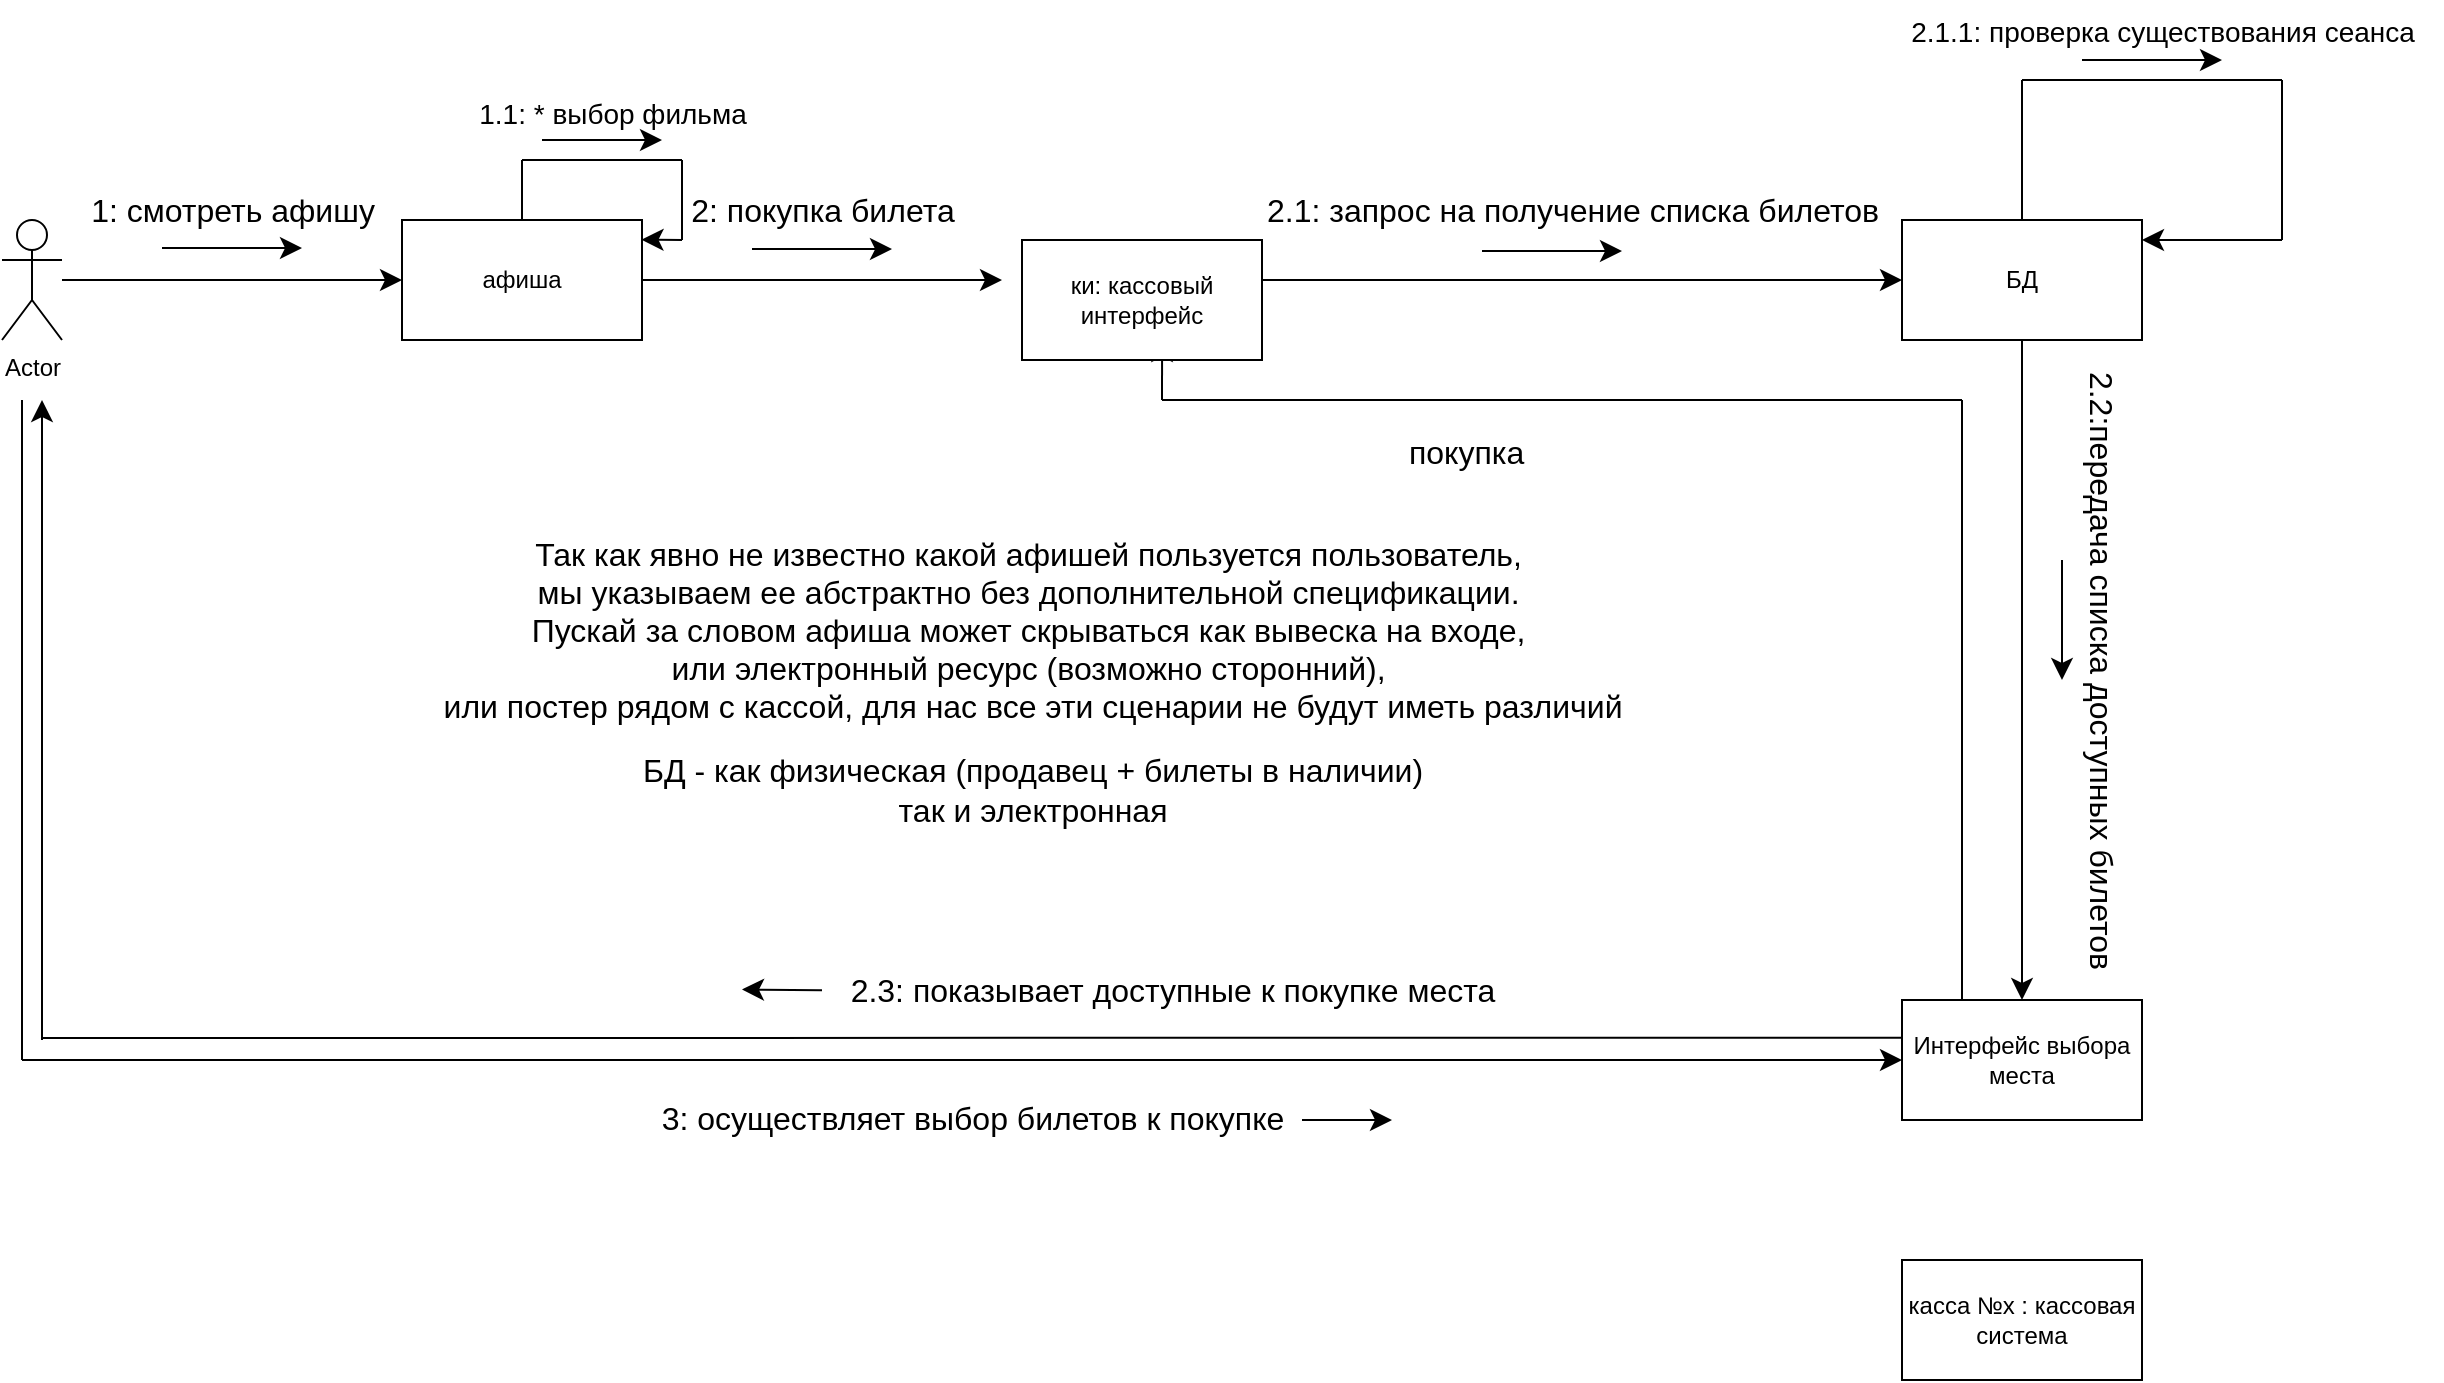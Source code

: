 <mxfile version="24.7.17">
  <diagram name="Страница — 1" id="P_0eBgFqUFe3LXQ1mTjR">
    <mxGraphModel dx="995" dy="1860" grid="1" gridSize="10" guides="1" tooltips="1" connect="1" arrows="1" fold="1" page="0" pageScale="1" pageWidth="827" pageHeight="1169" background="none" math="0" shadow="0">
      <root>
        <mxCell id="0" />
        <mxCell id="1" parent="0" />
        <mxCell id="tJprfwntqMG3Ix11lTIl-5" style="edgeStyle=none;curved=1;rounded=0;orthogonalLoop=1;jettySize=auto;html=1;entryX=0;entryY=0.5;entryDx=0;entryDy=0;fontSize=12;startSize=8;endSize=8;" edge="1" parent="1" source="tJprfwntqMG3Ix11lTIl-3" target="tJprfwntqMG3Ix11lTIl-4">
          <mxGeometry relative="1" as="geometry" />
        </mxCell>
        <mxCell id="tJprfwntqMG3Ix11lTIl-3" value="Actor" style="shape=umlActor;verticalLabelPosition=bottom;verticalAlign=top;html=1;outlineConnect=0;" vertex="1" parent="1">
          <mxGeometry x="-220" y="-450" width="30" height="60" as="geometry" />
        </mxCell>
        <mxCell id="tJprfwntqMG3Ix11lTIl-16" style="edgeStyle=none;curved=1;rounded=0;orthogonalLoop=1;jettySize=auto;html=1;exitX=1;exitY=0.5;exitDx=0;exitDy=0;entryX=0;entryY=0.5;entryDx=0;entryDy=0;fontSize=12;startSize=8;endSize=8;" edge="1" parent="1" source="tJprfwntqMG3Ix11lTIl-4">
          <mxGeometry relative="1" as="geometry">
            <mxPoint x="280" y="-420" as="targetPoint" />
          </mxGeometry>
        </mxCell>
        <mxCell id="tJprfwntqMG3Ix11lTIl-4" value="афиша" style="rounded=0;whiteSpace=wrap;html=1;" vertex="1" parent="1">
          <mxGeometry x="-20" y="-450" width="120" height="60" as="geometry" />
        </mxCell>
        <mxCell id="tJprfwntqMG3Ix11lTIl-6" value="1: смотреть афишу" style="text;html=1;align=center;verticalAlign=middle;resizable=0;points=[];autosize=1;strokeColor=none;fillColor=none;fontSize=16;" vertex="1" parent="1">
          <mxGeometry x="-190" y="-470" width="170" height="30" as="geometry" />
        </mxCell>
        <mxCell id="tJprfwntqMG3Ix11lTIl-9" value="" style="endArrow=none;html=1;rounded=0;fontSize=12;startSize=8;endSize=8;curved=1;" edge="1" parent="1">
          <mxGeometry width="50" height="50" relative="1" as="geometry">
            <mxPoint x="40" y="-450" as="sourcePoint" />
            <mxPoint x="40" y="-480" as="targetPoint" />
          </mxGeometry>
        </mxCell>
        <mxCell id="tJprfwntqMG3Ix11lTIl-10" value="" style="endArrow=none;html=1;rounded=0;fontSize=12;startSize=8;endSize=8;curved=1;" edge="1" parent="1">
          <mxGeometry width="50" height="50" relative="1" as="geometry">
            <mxPoint x="40" y="-480" as="sourcePoint" />
            <mxPoint x="120" y="-480" as="targetPoint" />
          </mxGeometry>
        </mxCell>
        <mxCell id="tJprfwntqMG3Ix11lTIl-11" value="" style="endArrow=none;html=1;rounded=0;fontSize=12;startSize=8;endSize=8;curved=1;" edge="1" parent="1">
          <mxGeometry width="50" height="50" relative="1" as="geometry">
            <mxPoint x="120" y="-440" as="sourcePoint" />
            <mxPoint x="120" y="-480" as="targetPoint" />
          </mxGeometry>
        </mxCell>
        <mxCell id="tJprfwntqMG3Ix11lTIl-12" value="" style="endArrow=classic;html=1;rounded=0;fontSize=12;startSize=8;endSize=8;curved=1;entryX=0.998;entryY=0.164;entryDx=0;entryDy=0;entryPerimeter=0;" edge="1" parent="1" target="tJprfwntqMG3Ix11lTIl-4">
          <mxGeometry width="50" height="50" relative="1" as="geometry">
            <mxPoint x="120" y="-440" as="sourcePoint" />
            <mxPoint x="170" y="-490" as="targetPoint" />
          </mxGeometry>
        </mxCell>
        <mxCell id="tJprfwntqMG3Ix11lTIl-13" value="" style="endArrow=classic;html=1;rounded=0;fontSize=12;startSize=8;endSize=8;curved=1;" edge="1" parent="1">
          <mxGeometry width="50" height="50" relative="1" as="geometry">
            <mxPoint x="50" y="-490" as="sourcePoint" />
            <mxPoint x="110" y="-490" as="targetPoint" />
          </mxGeometry>
        </mxCell>
        <mxCell id="tJprfwntqMG3Ix11lTIl-14" value="&lt;font style=&quot;font-size: 14px;&quot;&gt;1.1: * выбор фильма&lt;/font&gt;" style="text;html=1;align=center;verticalAlign=middle;resizable=0;points=[];autosize=1;strokeColor=none;fillColor=none;fontSize=16;" vertex="1" parent="1">
          <mxGeometry x="5" y="-519" width="160" height="30" as="geometry" />
        </mxCell>
        <mxCell id="tJprfwntqMG3Ix11lTIl-21" style="edgeStyle=none;curved=1;rounded=0;orthogonalLoop=1;jettySize=auto;html=1;exitX=1;exitY=0.5;exitDx=0;exitDy=0;fontSize=12;startSize=8;endSize=8;" edge="1" parent="1" target="tJprfwntqMG3Ix11lTIl-19">
          <mxGeometry relative="1" as="geometry">
            <mxPoint x="400" y="-420" as="sourcePoint" />
          </mxGeometry>
        </mxCell>
        <mxCell id="tJprfwntqMG3Ix11lTIl-17" value="2: покупка билета" style="text;html=1;align=center;verticalAlign=middle;resizable=0;points=[];autosize=1;strokeColor=none;fillColor=none;fontSize=16;" vertex="1" parent="1">
          <mxGeometry x="110" y="-470" width="160" height="30" as="geometry" />
        </mxCell>
        <mxCell id="tJprfwntqMG3Ix11lTIl-18" value="Так как явно не известно какой афишей пользуется пользователь,&amp;nbsp;&lt;div&gt;мы указываем ее абстрактно без дополнительной спецификации.&amp;nbsp;&lt;div&gt;Пускай за словом афиша может скрываться как вывеска на входе,&amp;nbsp;&lt;/div&gt;&lt;div&gt;или электронный ресурс (возможно сторонний),&amp;nbsp;&lt;/div&gt;&lt;div&gt;или постер рядом с кассой,&amp;nbsp;&lt;span style=&quot;background-color: initial;&quot;&gt;для нас все эти сценарии не будут иметь различий&lt;/span&gt;&lt;/div&gt;&lt;/div&gt;" style="text;html=1;align=center;verticalAlign=middle;resizable=0;points=[];autosize=1;strokeColor=none;fillColor=none;fontSize=16;" vertex="1" parent="1">
          <mxGeometry x="-10" y="-300" width="610" height="110" as="geometry" />
        </mxCell>
        <mxCell id="tJprfwntqMG3Ix11lTIl-24" style="edgeStyle=none;curved=1;rounded=0;orthogonalLoop=1;jettySize=auto;html=1;exitX=0.5;exitY=1;exitDx=0;exitDy=0;entryX=0.5;entryY=0;entryDx=0;entryDy=0;fontSize=12;startSize=8;endSize=8;" edge="1" parent="1" source="tJprfwntqMG3Ix11lTIl-19" target="tJprfwntqMG3Ix11lTIl-23">
          <mxGeometry relative="1" as="geometry" />
        </mxCell>
        <mxCell id="tJprfwntqMG3Ix11lTIl-19" value="БД" style="rounded=0;whiteSpace=wrap;html=1;" vertex="1" parent="1">
          <mxGeometry x="730" y="-450" width="120" height="60" as="geometry" />
        </mxCell>
        <mxCell id="tJprfwntqMG3Ix11lTIl-20" value="БД - как физическая (продавец + билеты в наличии)&lt;div&gt;так и электронная&lt;/div&gt;" style="text;html=1;align=center;verticalAlign=middle;resizable=0;points=[];autosize=1;strokeColor=none;fillColor=none;fontSize=16;" vertex="1" parent="1">
          <mxGeometry x="90" y="-190" width="410" height="50" as="geometry" />
        </mxCell>
        <mxCell id="tJprfwntqMG3Ix11lTIl-22" value="2.1: запрос на получение списка билетов" style="text;html=1;align=center;verticalAlign=middle;resizable=0;points=[];autosize=1;strokeColor=none;fillColor=none;fontSize=16;" vertex="1" parent="1">
          <mxGeometry x="400" y="-470" width="330" height="30" as="geometry" />
        </mxCell>
        <mxCell id="tJprfwntqMG3Ix11lTIl-23" value="Интерфейс выбора места" style="rounded=0;whiteSpace=wrap;html=1;" vertex="1" parent="1">
          <mxGeometry x="730" y="-60" width="120" height="60" as="geometry" />
        </mxCell>
        <mxCell id="tJprfwntqMG3Ix11lTIl-25" value="" style="endArrow=none;html=1;rounded=0;fontSize=12;startSize=8;endSize=8;curved=1;exitX=0.5;exitY=0;exitDx=0;exitDy=0;" edge="1" parent="1" source="tJprfwntqMG3Ix11lTIl-19">
          <mxGeometry width="50" height="50" relative="1" as="geometry">
            <mxPoint x="780" y="-449" as="sourcePoint" />
            <mxPoint x="790" y="-520" as="targetPoint" />
          </mxGeometry>
        </mxCell>
        <mxCell id="tJprfwntqMG3Ix11lTIl-26" value="" style="endArrow=none;html=1;rounded=0;fontSize=12;startSize=8;endSize=8;curved=1;" edge="1" parent="1">
          <mxGeometry width="50" height="50" relative="1" as="geometry">
            <mxPoint x="790" y="-520" as="sourcePoint" />
            <mxPoint x="920" y="-520" as="targetPoint" />
          </mxGeometry>
        </mxCell>
        <mxCell id="tJprfwntqMG3Ix11lTIl-27" value="" style="endArrow=none;html=1;rounded=0;fontSize=12;startSize=8;endSize=8;curved=1;" edge="1" parent="1">
          <mxGeometry width="50" height="50" relative="1" as="geometry">
            <mxPoint x="920" y="-440" as="sourcePoint" />
            <mxPoint x="920" y="-520" as="targetPoint" />
          </mxGeometry>
        </mxCell>
        <mxCell id="tJprfwntqMG3Ix11lTIl-28" value="" style="endArrow=classic;html=1;rounded=0;fontSize=12;startSize=8;endSize=8;curved=1;" edge="1" parent="1">
          <mxGeometry width="50" height="50" relative="1" as="geometry">
            <mxPoint x="920" y="-440" as="sourcePoint" />
            <mxPoint x="850" y="-440" as="targetPoint" />
          </mxGeometry>
        </mxCell>
        <mxCell id="tJprfwntqMG3Ix11lTIl-29" value="&lt;font style=&quot;font-size: 14px;&quot;&gt;2.1.1: проверка существования сеанса&lt;/font&gt;" style="text;html=1;align=center;verticalAlign=middle;resizable=0;points=[];autosize=1;strokeColor=none;fillColor=none;fontSize=16;" vertex="1" parent="1">
          <mxGeometry x="720" y="-560" width="280" height="30" as="geometry" />
        </mxCell>
        <mxCell id="tJprfwntqMG3Ix11lTIl-30" value="" style="endArrow=classic;html=1;rounded=0;fontSize=12;startSize=8;endSize=8;curved=1;" edge="1" parent="1">
          <mxGeometry width="50" height="50" relative="1" as="geometry">
            <mxPoint x="820" y="-530" as="sourcePoint" />
            <mxPoint x="890" y="-530" as="targetPoint" />
          </mxGeometry>
        </mxCell>
        <mxCell id="tJprfwntqMG3Ix11lTIl-31" value="" style="endArrow=classic;html=1;rounded=0;fontSize=12;startSize=8;endSize=8;curved=1;" edge="1" parent="1">
          <mxGeometry width="50" height="50" relative="1" as="geometry">
            <mxPoint x="520" y="-434.45" as="sourcePoint" />
            <mxPoint x="590" y="-434.45" as="targetPoint" />
            <Array as="points">
              <mxPoint x="520" y="-434.45" />
            </Array>
          </mxGeometry>
        </mxCell>
        <mxCell id="tJprfwntqMG3Ix11lTIl-32" value="" style="endArrow=classic;html=1;rounded=0;fontSize=12;startSize=8;endSize=8;curved=1;" edge="1" parent="1">
          <mxGeometry width="50" height="50" relative="1" as="geometry">
            <mxPoint x="155" y="-435.45" as="sourcePoint" />
            <mxPoint x="225" y="-435.45" as="targetPoint" />
          </mxGeometry>
        </mxCell>
        <mxCell id="tJprfwntqMG3Ix11lTIl-33" value="" style="endArrow=classic;html=1;rounded=0;fontSize=12;startSize=8;endSize=8;curved=1;" edge="1" parent="1">
          <mxGeometry width="50" height="50" relative="1" as="geometry">
            <mxPoint x="-140" y="-436" as="sourcePoint" />
            <mxPoint x="-70" y="-436" as="targetPoint" />
          </mxGeometry>
        </mxCell>
        <mxCell id="tJprfwntqMG3Ix11lTIl-34" value="2.2:передача списка доступных билетов" style="text;html=1;align=center;verticalAlign=middle;resizable=0;points=[];autosize=1;strokeColor=none;fillColor=none;fontSize=16;rotation=90;" vertex="1" parent="1">
          <mxGeometry x="670" y="-240" width="320" height="30" as="geometry" />
        </mxCell>
        <mxCell id="tJprfwntqMG3Ix11lTIl-37" style="edgeStyle=none;curved=1;rounded=0;orthogonalLoop=1;jettySize=auto;html=1;fontSize=12;startSize=8;endSize=8;" edge="1" parent="1">
          <mxGeometry relative="1" as="geometry">
            <mxPoint x="810" y="-280" as="sourcePoint" />
            <mxPoint x="810" y="-220" as="targetPoint" />
          </mxGeometry>
        </mxCell>
        <mxCell id="tJprfwntqMG3Ix11lTIl-40" value="" style="endArrow=none;html=1;rounded=0;fontSize=12;startSize=8;endSize=8;curved=1;entryX=0.004;entryY=0.314;entryDx=0;entryDy=0;entryPerimeter=0;" edge="1" parent="1" target="tJprfwntqMG3Ix11lTIl-23">
          <mxGeometry width="50" height="50" relative="1" as="geometry">
            <mxPoint x="-200" y="-41" as="sourcePoint" />
            <mxPoint x="-150" y="-120" as="targetPoint" />
          </mxGeometry>
        </mxCell>
        <mxCell id="tJprfwntqMG3Ix11lTIl-41" value="" style="endArrow=classic;html=1;rounded=0;fontSize=12;startSize=8;endSize=8;curved=1;" edge="1" parent="1">
          <mxGeometry width="50" height="50" relative="1" as="geometry">
            <mxPoint x="-200" y="-40" as="sourcePoint" />
            <mxPoint x="-200" y="-360" as="targetPoint" />
          </mxGeometry>
        </mxCell>
        <mxCell id="tJprfwntqMG3Ix11lTIl-43" value="2.3: показывает доступные к покупке места" style="text;html=1;align=center;verticalAlign=middle;resizable=0;points=[];autosize=1;strokeColor=none;fillColor=none;fontSize=16;" vertex="1" parent="1">
          <mxGeometry x="190" y="-80" width="350" height="30" as="geometry" />
        </mxCell>
        <mxCell id="tJprfwntqMG3Ix11lTIl-44" value="" style="endArrow=classic;html=1;rounded=0;fontSize=12;startSize=8;endSize=8;curved=1;" edge="1" parent="1">
          <mxGeometry width="50" height="50" relative="1" as="geometry">
            <mxPoint x="190" y="-64.82" as="sourcePoint" />
            <mxPoint x="150" y="-65.25" as="targetPoint" />
          </mxGeometry>
        </mxCell>
        <mxCell id="tJprfwntqMG3Ix11lTIl-45" value="" style="endArrow=none;html=1;rounded=0;fontSize=12;startSize=8;endSize=8;curved=1;" edge="1" parent="1">
          <mxGeometry width="50" height="50" relative="1" as="geometry">
            <mxPoint x="-210" y="-30" as="sourcePoint" />
            <mxPoint x="-210" y="-360" as="targetPoint" />
          </mxGeometry>
        </mxCell>
        <mxCell id="tJprfwntqMG3Ix11lTIl-47" value="" style="endArrow=classic;html=1;rounded=0;fontSize=12;startSize=8;endSize=8;curved=1;entryX=0;entryY=0.5;entryDx=0;entryDy=0;" edge="1" parent="1" target="tJprfwntqMG3Ix11lTIl-23">
          <mxGeometry width="50" height="50" relative="1" as="geometry">
            <mxPoint x="-210" y="-30" as="sourcePoint" />
            <mxPoint x="720" y="-30" as="targetPoint" />
          </mxGeometry>
        </mxCell>
        <mxCell id="tJprfwntqMG3Ix11lTIl-49" value="" style="endArrow=classic;html=1;rounded=0;fontSize=12;startSize=8;endSize=8;curved=1;" edge="1" parent="1">
          <mxGeometry width="50" height="50" relative="1" as="geometry">
            <mxPoint x="430" as="sourcePoint" />
            <mxPoint x="475" as="targetPoint" />
          </mxGeometry>
        </mxCell>
        <mxCell id="tJprfwntqMG3Ix11lTIl-50" value="3: осуществляет выбор билетов к покупке" style="text;html=1;align=center;verticalAlign=middle;resizable=0;points=[];autosize=1;strokeColor=none;fillColor=none;fontSize=16;" vertex="1" parent="1">
          <mxGeometry x="100" y="-16" width="330" height="30" as="geometry" />
        </mxCell>
        <mxCell id="tJprfwntqMG3Ix11lTIl-53" value="" style="endArrow=none;html=1;rounded=0;fontSize=12;startSize=8;endSize=8;curved=1;" edge="1" parent="1">
          <mxGeometry width="50" height="50" relative="1" as="geometry">
            <mxPoint x="760" y="-60" as="sourcePoint" />
            <mxPoint x="760" y="-360" as="targetPoint" />
          </mxGeometry>
        </mxCell>
        <mxCell id="tJprfwntqMG3Ix11lTIl-54" value="" style="endArrow=none;html=1;rounded=0;fontSize=12;startSize=8;endSize=8;curved=1;" edge="1" parent="1">
          <mxGeometry width="50" height="50" relative="1" as="geometry">
            <mxPoint x="360" y="-360" as="sourcePoint" />
            <mxPoint x="760" y="-360" as="targetPoint" />
          </mxGeometry>
        </mxCell>
        <mxCell id="tJprfwntqMG3Ix11lTIl-55" value="" style="endArrow=classic;html=1;rounded=0;fontSize=12;startSize=8;endSize=8;curved=1;entryX=0.667;entryY=1;entryDx=0;entryDy=0;entryPerimeter=0;" edge="1" parent="1">
          <mxGeometry width="50" height="50" relative="1" as="geometry">
            <mxPoint x="360" y="-360" as="sourcePoint" />
            <mxPoint x="360.04" y="-390" as="targetPoint" />
          </mxGeometry>
        </mxCell>
        <mxCell id="tJprfwntqMG3Ix11lTIl-56" value="покупка&amp;nbsp;" style="text;html=1;align=center;verticalAlign=middle;resizable=0;points=[];autosize=1;strokeColor=none;fillColor=none;fontSize=16;" vertex="1" parent="1">
          <mxGeometry x="469" y="-349" width="90" height="30" as="geometry" />
        </mxCell>
        <mxCell id="tJprfwntqMG3Ix11lTIl-57" value="касса №x : кассовая система" style="rounded=0;whiteSpace=wrap;html=1;" vertex="1" parent="1">
          <mxGeometry x="730" y="70" width="120" height="60" as="geometry" />
        </mxCell>
        <mxCell id="tJprfwntqMG3Ix11lTIl-58" value="ки: кассовый интерфейс" style="rounded=0;whiteSpace=wrap;html=1;" vertex="1" parent="1">
          <mxGeometry x="290" y="-440" width="120" height="60" as="geometry" />
        </mxCell>
      </root>
    </mxGraphModel>
  </diagram>
</mxfile>

